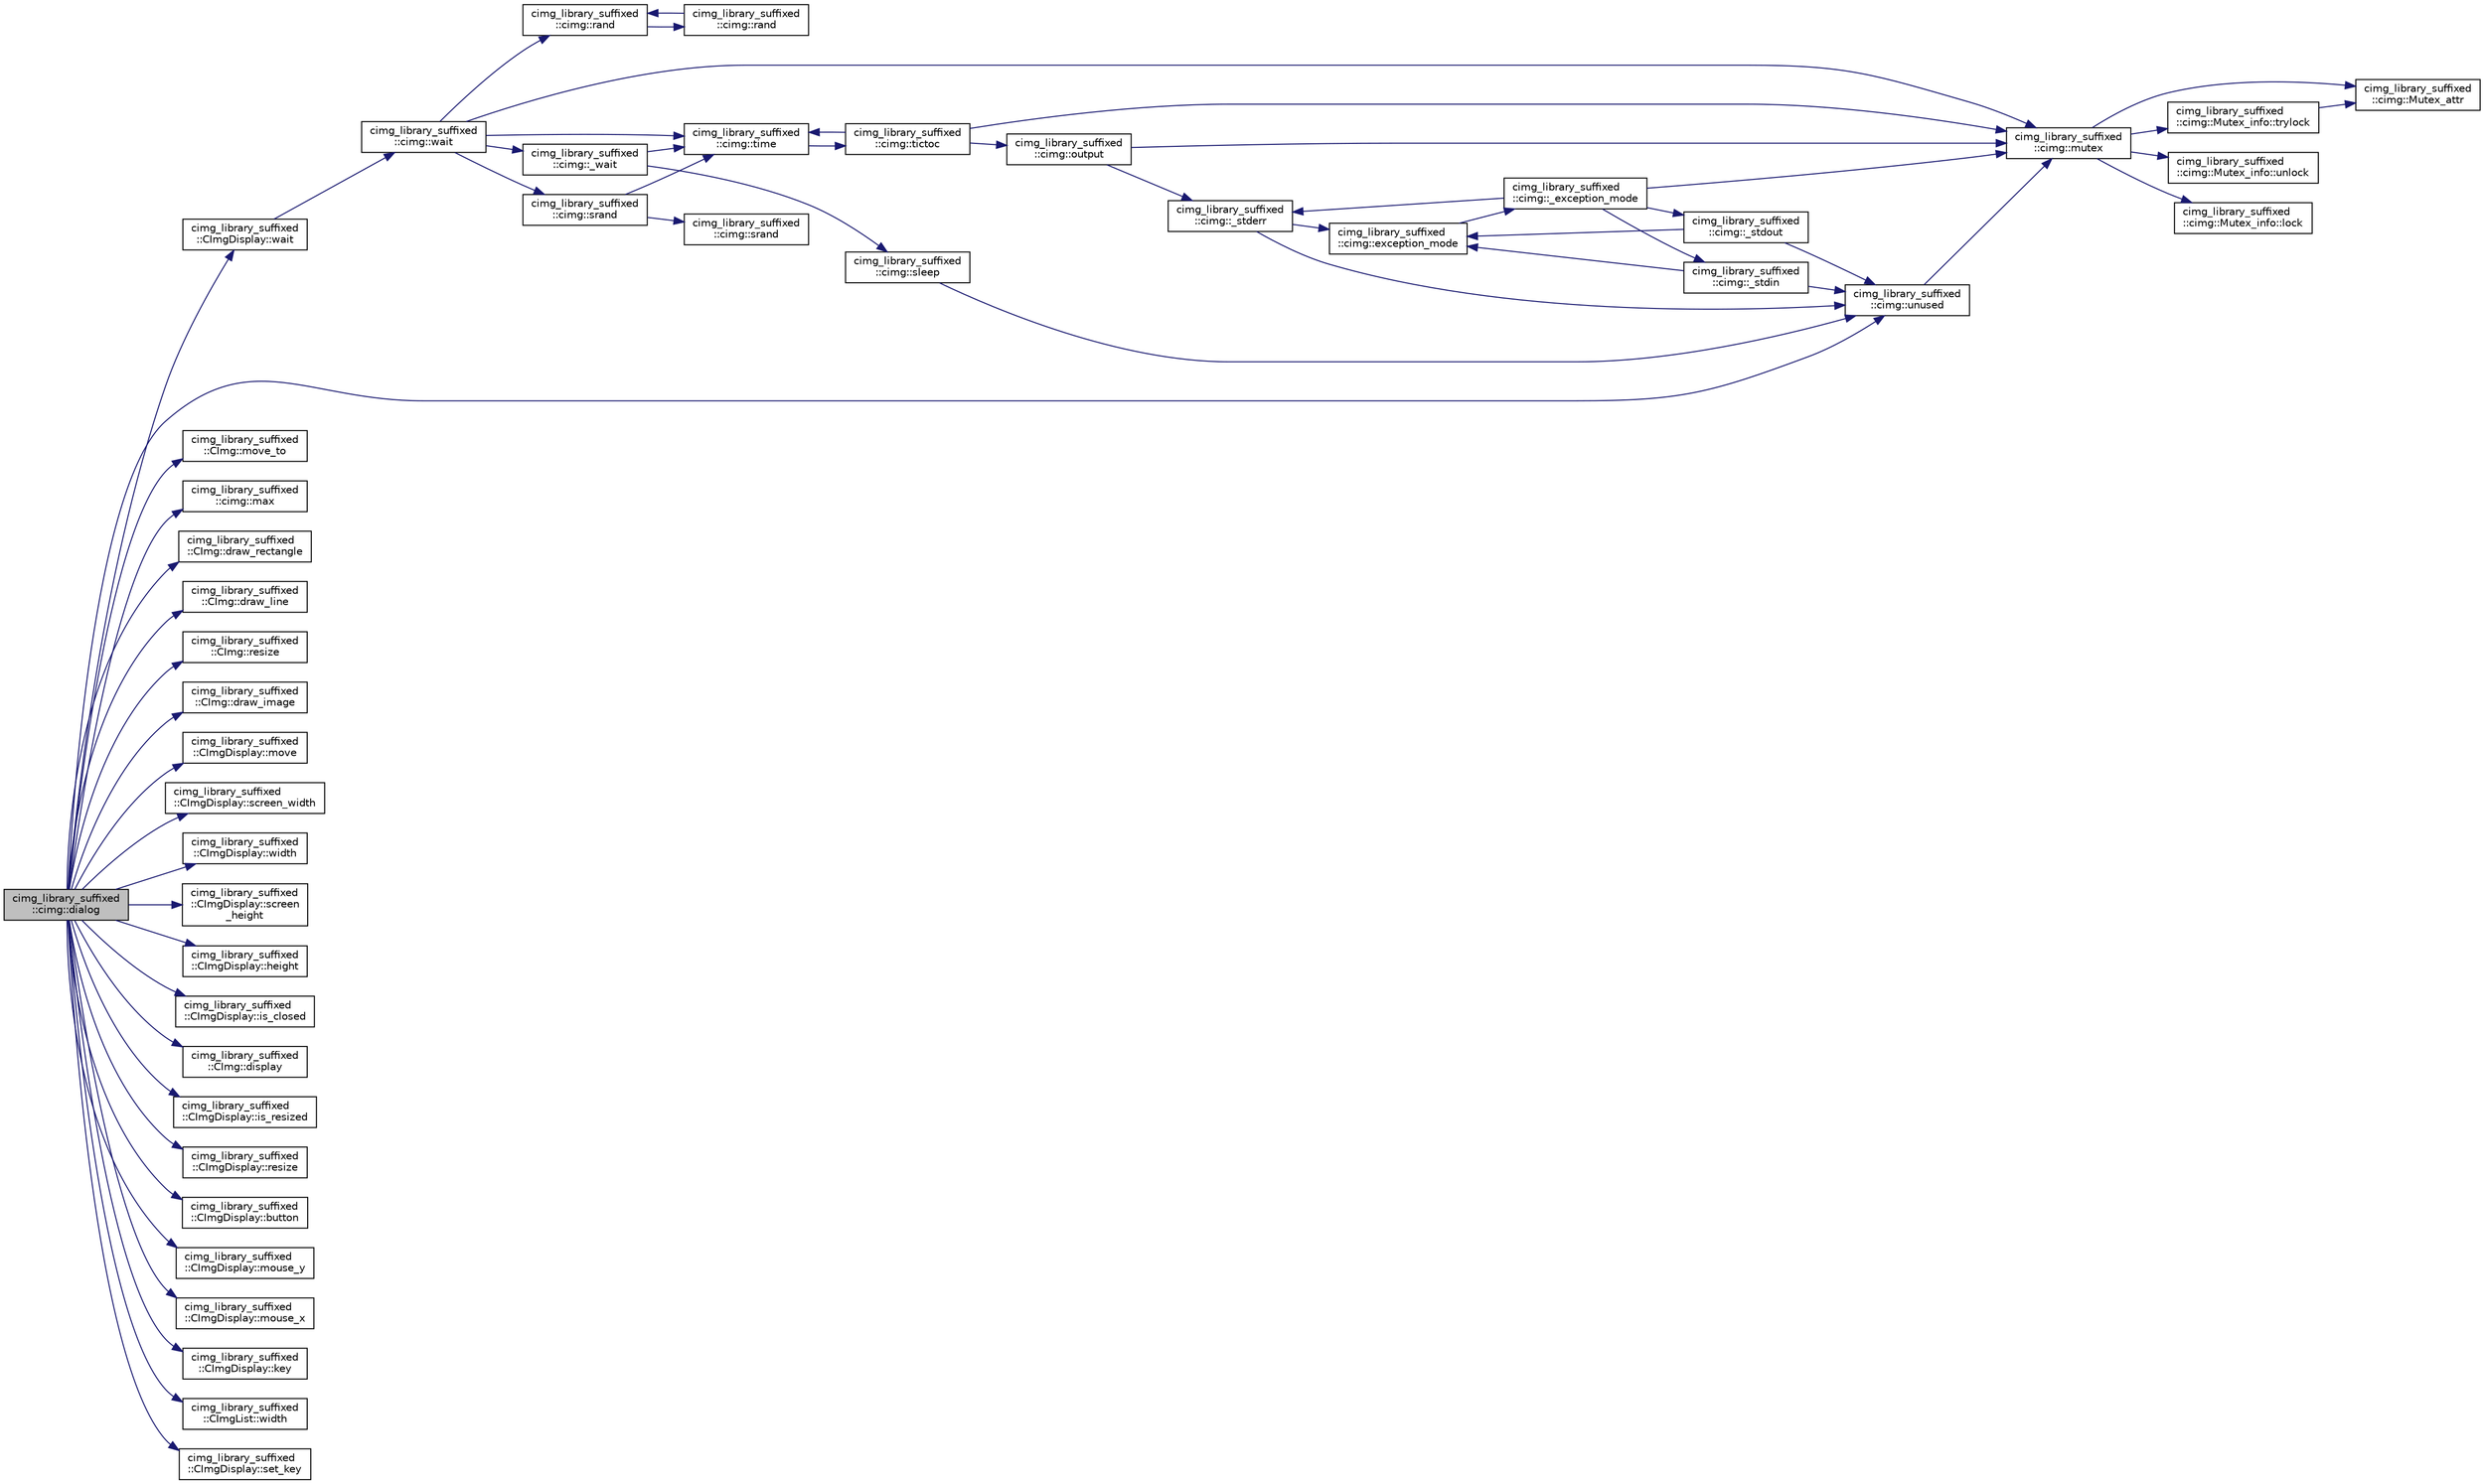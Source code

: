 digraph "cimg_library_suffixed::cimg::dialog"
{
  edge [fontname="Helvetica",fontsize="10",labelfontname="Helvetica",labelfontsize="10"];
  node [fontname="Helvetica",fontsize="10",shape=record];
  rankdir="LR";
  Node1001 [label="cimg_library_suffixed\l::cimg::dialog",height=0.2,width=0.4,color="black", fillcolor="grey75", style="filled", fontcolor="black"];
  Node1001 -> Node1002 [color="midnightblue",fontsize="10",style="solid",fontname="Helvetica"];
  Node1002 [label="cimg_library_suffixed\l::cimg::unused",height=0.2,width=0.4,color="black", fillcolor="white", style="filled",URL="$namespacecimg__library__suffixed_1_1cimg.html#a79aef0cbcf66ceb71c2b74cb66b4deb2",tooltip="Avoid warning messages due to unused parameters. Do nothing actually. "];
  Node1002 -> Node1003 [color="midnightblue",fontsize="10",style="solid",fontname="Helvetica"];
  Node1003 [label="cimg_library_suffixed\l::cimg::mutex",height=0.2,width=0.4,color="black", fillcolor="white", style="filled",URL="$namespacecimg__library__suffixed_1_1cimg.html#a9e739e4b4ac058abfba069466617b914"];
  Node1003 -> Node1004 [color="midnightblue",fontsize="10",style="solid",fontname="Helvetica"];
  Node1004 [label="cimg_library_suffixed\l::cimg::Mutex_attr",height=0.2,width=0.4,color="black", fillcolor="white", style="filled",URL="$namespacecimg__library__suffixed_1_1cimg.html#aa0e1bc96ae6e235dc5b67b8b0a466166"];
  Node1003 -> Node1005 [color="midnightblue",fontsize="10",style="solid",fontname="Helvetica"];
  Node1005 [label="cimg_library_suffixed\l::cimg::Mutex_info::unlock",height=0.2,width=0.4,color="black", fillcolor="white", style="filled",URL="$structcimg__library__suffixed_1_1cimg_1_1_mutex__info.html#afac3fa5f107ad4795fb867050f616555"];
  Node1003 -> Node1006 [color="midnightblue",fontsize="10",style="solid",fontname="Helvetica"];
  Node1006 [label="cimg_library_suffixed\l::cimg::Mutex_info::lock",height=0.2,width=0.4,color="black", fillcolor="white", style="filled",URL="$structcimg__library__suffixed_1_1cimg_1_1_mutex__info.html#a6cc8e26847a1aa649febed03d70182e7"];
  Node1003 -> Node1007 [color="midnightblue",fontsize="10",style="solid",fontname="Helvetica"];
  Node1007 [label="cimg_library_suffixed\l::cimg::Mutex_info::trylock",height=0.2,width=0.4,color="black", fillcolor="white", style="filled",URL="$structcimg__library__suffixed_1_1cimg_1_1_mutex__info.html#a9bf4ed1e1dfe6f28fa6250cd04f3c900"];
  Node1007 -> Node1004 [color="midnightblue",fontsize="10",style="solid",fontname="Helvetica"];
  Node1001 -> Node1008 [color="midnightblue",fontsize="10",style="solid",fontname="Helvetica"];
  Node1008 [label="cimg_library_suffixed\l::CImg::move_to",height=0.2,width=0.4,color="black", fillcolor="white", style="filled",URL="$structcimg__library__suffixed_1_1_c_img.html#a679b1e1a7717fbb6be2352355e69f077",tooltip="Transfer content of an image instance into another one. "];
  Node1001 -> Node1009 [color="midnightblue",fontsize="10",style="solid",fontname="Helvetica"];
  Node1009 [label="cimg_library_suffixed\l::cimg::max",height=0.2,width=0.4,color="black", fillcolor="white", style="filled",URL="$namespacecimg__library__suffixed_1_1cimg.html#a4b4cabc621d732787bca13016ea8026a",tooltip="Return the maximum between four values. "];
  Node1001 -> Node1010 [color="midnightblue",fontsize="10",style="solid",fontname="Helvetica"];
  Node1010 [label="cimg_library_suffixed\l::CImg::draw_rectangle",height=0.2,width=0.4,color="black", fillcolor="white", style="filled",URL="$structcimg__library__suffixed_1_1_c_img.html#aaba73a464f3efc3a88565f000216e86c",tooltip="Draw a filled 4d rectangle. "];
  Node1001 -> Node1011 [color="midnightblue",fontsize="10",style="solid",fontname="Helvetica"];
  Node1011 [label="cimg_library_suffixed\l::CImg::draw_line",height=0.2,width=0.4,color="black", fillcolor="white", style="filled",URL="$structcimg__library__suffixed_1_1_c_img.html#aa53f7c9ad99ba2362308a55b68b6ecba",tooltip="Draw a 2d line. "];
  Node1001 -> Node1012 [color="midnightblue",fontsize="10",style="solid",fontname="Helvetica"];
  Node1012 [label="cimg_library_suffixed\l::CImg::resize",height=0.2,width=0.4,color="black", fillcolor="white", style="filled",URL="$structcimg__library__suffixed_1_1_c_img.html#adf42a4d63a14a4199e4703743b217075",tooltip="Resize image to new dimensions. "];
  Node1001 -> Node1013 [color="midnightblue",fontsize="10",style="solid",fontname="Helvetica"];
  Node1013 [label="cimg_library_suffixed\l::CImg::draw_image",height=0.2,width=0.4,color="black", fillcolor="white", style="filled",URL="$structcimg__library__suffixed_1_1_c_img.html#a4dfe9a9fb78df031a5750e7898af3d9e",tooltip="Draw an image. "];
  Node1001 -> Node1014 [color="midnightblue",fontsize="10",style="solid",fontname="Helvetica"];
  Node1014 [label="cimg_library_suffixed\l::CImgDisplay::move",height=0.2,width=0.4,color="black", fillcolor="white", style="filled",URL="$structcimg__library__suffixed_1_1_c_img_display.html#aba5d6f1e8a3f1d086ca4defe91aa94a6",tooltip="Move associated window to a new location. "];
  Node1001 -> Node1015 [color="midnightblue",fontsize="10",style="solid",fontname="Helvetica"];
  Node1015 [label="cimg_library_suffixed\l::CImgDisplay::screen_width",height=0.2,width=0.4,color="black", fillcolor="white", style="filled",URL="$structcimg__library__suffixed_1_1_c_img_display.html#ab3681646247ba684f7161cf13b2ce624",tooltip="Return width of the screen (current resolution along the X-axis). "];
  Node1001 -> Node1016 [color="midnightblue",fontsize="10",style="solid",fontname="Helvetica"];
  Node1016 [label="cimg_library_suffixed\l::CImgDisplay::width",height=0.2,width=0.4,color="black", fillcolor="white", style="filled",URL="$structcimg__library__suffixed_1_1_c_img_display.html#a7b08f09ace9b615eee0ff19846c4b6f8",tooltip="Return display width. "];
  Node1001 -> Node1017 [color="midnightblue",fontsize="10",style="solid",fontname="Helvetica"];
  Node1017 [label="cimg_library_suffixed\l::CImgDisplay::screen\l_height",height=0.2,width=0.4,color="black", fillcolor="white", style="filled",URL="$structcimg__library__suffixed_1_1_c_img_display.html#a7d6abd2c5735049f6518e73b28fe278d",tooltip="Return height of the screen (current resolution along the Y-axis). "];
  Node1001 -> Node1018 [color="midnightblue",fontsize="10",style="solid",fontname="Helvetica"];
  Node1018 [label="cimg_library_suffixed\l::CImgDisplay::height",height=0.2,width=0.4,color="black", fillcolor="white", style="filled",URL="$structcimg__library__suffixed_1_1_c_img_display.html#a5604a6886d51d1070ed2ddc568a848f2",tooltip="Return display height. "];
  Node1001 -> Node1019 [color="midnightblue",fontsize="10",style="solid",fontname="Helvetica"];
  Node1019 [label="cimg_library_suffixed\l::CImgDisplay::is_closed",height=0.2,width=0.4,color="black", fillcolor="white", style="filled",URL="$structcimg__library__suffixed_1_1_c_img_display.html#a6fa9d8294099dc9e1e6f67cc67e159c6",tooltip="Return true if display is closed (i.e. not visible on the screen), false otherwise. "];
  Node1001 -> Node1020 [color="midnightblue",fontsize="10",style="solid",fontname="Helvetica"];
  Node1020 [label="cimg_library_suffixed\l::CImg::display",height=0.2,width=0.4,color="black", fillcolor="white", style="filled",URL="$structcimg__library__suffixed_1_1_c_img.html#a33594316b522954b5388986c9b15a52a",tooltip="Display image into a CImgDisplay window. "];
  Node1001 -> Node1021 [color="midnightblue",fontsize="10",style="solid",fontname="Helvetica"];
  Node1021 [label="cimg_library_suffixed\l::CImgDisplay::wait",height=0.2,width=0.4,color="black", fillcolor="white", style="filled",URL="$structcimg__library__suffixed_1_1_c_img_display.html#a6ba54ea916f502d782ccb787ce02ccbd",tooltip="Wait for any user event occuring on the current display. "];
  Node1021 -> Node1022 [color="midnightblue",fontsize="10",style="solid",fontname="Helvetica"];
  Node1022 [label="cimg_library_suffixed\l::cimg::wait",height=0.2,width=0.4,color="black", fillcolor="white", style="filled",URL="$namespacecimg__library__suffixed_1_1cimg.html#a8431f8cf0989f40df3b6ac7d9dc90abd",tooltip="Wait for a given number of milliseconds since the last call to wait(). "];
  Node1022 -> Node1003 [color="midnightblue",fontsize="10",style="solid",fontname="Helvetica"];
  Node1022 -> Node1023 [color="midnightblue",fontsize="10",style="solid",fontname="Helvetica"];
  Node1023 [label="cimg_library_suffixed\l::cimg::time",height=0.2,width=0.4,color="black", fillcolor="white", style="filled",URL="$namespacecimg__library__suffixed_1_1cimg.html#a71a3c7b37befc7a4313dfcdd80271bce",tooltip="Return the value of a system timer, with a millisecond precision. "];
  Node1023 -> Node1024 [color="midnightblue",fontsize="10",style="solid",fontname="Helvetica"];
  Node1024 [label="cimg_library_suffixed\l::cimg::tictoc",height=0.2,width=0.4,color="black", fillcolor="white", style="filled",URL="$namespacecimg__library__suffixed_1_1cimg.html#ab47e3a7718b582df77725470f3824eb4"];
  Node1024 -> Node1003 [color="midnightblue",fontsize="10",style="solid",fontname="Helvetica"];
  Node1024 -> Node1023 [color="midnightblue",fontsize="10",style="solid",fontname="Helvetica"];
  Node1024 -> Node1025 [color="midnightblue",fontsize="10",style="solid",fontname="Helvetica"];
  Node1025 [label="cimg_library_suffixed\l::cimg::output",height=0.2,width=0.4,color="black", fillcolor="white", style="filled",URL="$namespacecimg__library__suffixed_1_1cimg.html#ada686776cc71803df391eea79cd1b3e5",tooltip="Get/set default output stream for the  library messages. "];
  Node1025 -> Node1003 [color="midnightblue",fontsize="10",style="solid",fontname="Helvetica"];
  Node1025 -> Node1026 [color="midnightblue",fontsize="10",style="solid",fontname="Helvetica"];
  Node1026 [label="cimg_library_suffixed\l::cimg::_stderr",height=0.2,width=0.4,color="black", fillcolor="white", style="filled",URL="$namespacecimg__library__suffixed_1_1cimg.html#aab8db7528c32a8fd3a3dc471e662782e"];
  Node1026 -> Node1002 [color="midnightblue",fontsize="10",style="solid",fontname="Helvetica"];
  Node1026 -> Node1027 [color="midnightblue",fontsize="10",style="solid",fontname="Helvetica"];
  Node1027 [label="cimg_library_suffixed\l::cimg::exception_mode",height=0.2,width=0.4,color="black", fillcolor="white", style="filled",URL="$namespacecimg__library__suffixed_1_1cimg.html#aeafab144366eddd11360f32f468fa4af",tooltip="Set current  exception mode. "];
  Node1027 -> Node1028 [color="midnightblue",fontsize="10",style="solid",fontname="Helvetica"];
  Node1028 [label="cimg_library_suffixed\l::cimg::_exception_mode",height=0.2,width=0.4,color="black", fillcolor="white", style="filled",URL="$namespacecimg__library__suffixed_1_1cimg.html#a6c578f866de2be9be7e385d693c758c8"];
  Node1028 -> Node1003 [color="midnightblue",fontsize="10",style="solid",fontname="Helvetica"];
  Node1028 -> Node1029 [color="midnightblue",fontsize="10",style="solid",fontname="Helvetica"];
  Node1029 [label="cimg_library_suffixed\l::cimg::_stdin",height=0.2,width=0.4,color="black", fillcolor="white", style="filled",URL="$namespacecimg__library__suffixed_1_1cimg.html#a01a3b743897290604513ea6d847c9886"];
  Node1029 -> Node1002 [color="midnightblue",fontsize="10",style="solid",fontname="Helvetica"];
  Node1029 -> Node1027 [color="midnightblue",fontsize="10",style="solid",fontname="Helvetica"];
  Node1028 -> Node1030 [color="midnightblue",fontsize="10",style="solid",fontname="Helvetica"];
  Node1030 [label="cimg_library_suffixed\l::cimg::_stdout",height=0.2,width=0.4,color="black", fillcolor="white", style="filled",URL="$namespacecimg__library__suffixed_1_1cimg.html#a493220746e5df3466568bd7862825008"];
  Node1030 -> Node1002 [color="midnightblue",fontsize="10",style="solid",fontname="Helvetica"];
  Node1030 -> Node1027 [color="midnightblue",fontsize="10",style="solid",fontname="Helvetica"];
  Node1028 -> Node1026 [color="midnightblue",fontsize="10",style="solid",fontname="Helvetica"];
  Node1022 -> Node1031 [color="midnightblue",fontsize="10",style="solid",fontname="Helvetica"];
  Node1031 [label="cimg_library_suffixed\l::cimg::_wait",height=0.2,width=0.4,color="black", fillcolor="white", style="filled",URL="$namespacecimg__library__suffixed_1_1cimg.html#a204c82b3ebad23bf1c996e216bbed9ad"];
  Node1031 -> Node1023 [color="midnightblue",fontsize="10",style="solid",fontname="Helvetica"];
  Node1031 -> Node1032 [color="midnightblue",fontsize="10",style="solid",fontname="Helvetica"];
  Node1032 [label="cimg_library_suffixed\l::cimg::sleep",height=0.2,width=0.4,color="black", fillcolor="white", style="filled",URL="$namespacecimg__library__suffixed_1_1cimg.html#aa2bf8fb0d97c122cbc52e1f2e167e8a6",tooltip="Sleep for a given numbers of milliseconds. "];
  Node1032 -> Node1002 [color="midnightblue",fontsize="10",style="solid",fontname="Helvetica"];
  Node1022 -> Node1033 [color="midnightblue",fontsize="10",style="solid",fontname="Helvetica"];
  Node1033 [label="cimg_library_suffixed\l::cimg::srand",height=0.2,width=0.4,color="black", fillcolor="white", style="filled",URL="$namespacecimg__library__suffixed_1_1cimg.html#ab77520695d7b96687093353c613c410c"];
  Node1033 -> Node1023 [color="midnightblue",fontsize="10",style="solid",fontname="Helvetica"];
  Node1033 -> Node1034 [color="midnightblue",fontsize="10",style="solid",fontname="Helvetica"];
  Node1034 [label="cimg_library_suffixed\l::cimg::srand",height=0.2,width=0.4,color="black", fillcolor="white", style="filled",URL="$namespacecimg__library__suffixed_1_1cimg.html#abae779a6d52b74e3a46e75a6c5b6e49e"];
  Node1022 -> Node1035 [color="midnightblue",fontsize="10",style="solid",fontname="Helvetica"];
  Node1035 [label="cimg_library_suffixed\l::cimg::rand",height=0.2,width=0.4,color="black", fillcolor="white", style="filled",URL="$namespacecimg__library__suffixed_1_1cimg.html#ab7c09300be61c8a3361c379069100252",tooltip="Return a random variable uniformely distributed between [val_min,val_max]. "];
  Node1035 -> Node1036 [color="midnightblue",fontsize="10",style="solid",fontname="Helvetica"];
  Node1036 [label="cimg_library_suffixed\l::cimg::rand",height=0.2,width=0.4,color="black", fillcolor="white", style="filled",URL="$namespacecimg__library__suffixed_1_1cimg.html#af5cd3397f819c13ccb17e05a7db736b1",tooltip="Return a random variable uniformely distributed between [0,val_max]. "];
  Node1036 -> Node1035 [color="midnightblue",fontsize="10",style="solid",fontname="Helvetica"];
  Node1001 -> Node1037 [color="midnightblue",fontsize="10",style="solid",fontname="Helvetica"];
  Node1037 [label="cimg_library_suffixed\l::CImgDisplay::is_resized",height=0.2,width=0.4,color="black", fillcolor="white", style="filled",URL="$structcimg__library__suffixed_1_1_c_img_display.html#a0dba5af2cd3044396cc706678cee4a00",tooltip="Return true if associated window has been resized on the screen, false otherwise. ..."];
  Node1001 -> Node1038 [color="midnightblue",fontsize="10",style="solid",fontname="Helvetica"];
  Node1038 [label="cimg_library_suffixed\l::CImgDisplay::resize",height=0.2,width=0.4,color="black", fillcolor="white", style="filled",URL="$structcimg__library__suffixed_1_1_c_img_display.html#a35a57d0053db927961c5d3a12918055a",tooltip="Resize display to the size of the associated window. "];
  Node1001 -> Node1039 [color="midnightblue",fontsize="10",style="solid",fontname="Helvetica"];
  Node1039 [label="cimg_library_suffixed\l::CImgDisplay::button",height=0.2,width=0.4,color="black", fillcolor="white", style="filled",URL="$structcimg__library__suffixed_1_1_c_img_display.html#a78f937ad8000675d0293a8d7e20627fa",tooltip="Return current state of the mouse buttons. "];
  Node1001 -> Node1040 [color="midnightblue",fontsize="10",style="solid",fontname="Helvetica"];
  Node1040 [label="cimg_library_suffixed\l::CImgDisplay::mouse_y",height=0.2,width=0.4,color="black", fillcolor="white", style="filled",URL="$structcimg__library__suffixed_1_1_c_img_display.html#a1ffc2df4868b1ab0c3665e0b8175dd07",tooltip="Return Y-coordinate of the mouse pointer. "];
  Node1001 -> Node1041 [color="midnightblue",fontsize="10",style="solid",fontname="Helvetica"];
  Node1041 [label="cimg_library_suffixed\l::CImgDisplay::mouse_x",height=0.2,width=0.4,color="black", fillcolor="white", style="filled",URL="$structcimg__library__suffixed_1_1_c_img_display.html#aa70a8fffd122d505ff4e3a487c36786a",tooltip="Return X-coordinate of the mouse pointer. "];
  Node1001 -> Node1042 [color="midnightblue",fontsize="10",style="solid",fontname="Helvetica"];
  Node1042 [label="cimg_library_suffixed\l::CImgDisplay::key",height=0.2,width=0.4,color="black", fillcolor="white", style="filled",URL="$structcimg__library__suffixed_1_1_c_img_display.html#a8eb7cd4bd6e6593689f82d157caf3ec1",tooltip="Return one entry from the pressed keys history. "];
  Node1001 -> Node1043 [color="midnightblue",fontsize="10",style="solid",fontname="Helvetica"];
  Node1043 [label="cimg_library_suffixed\l::CImgList::width",height=0.2,width=0.4,color="black", fillcolor="white", style="filled",URL="$structcimg__library__suffixed_1_1_c_img_list.html#a60d81967a11f946a46ab28f2f14109f7",tooltip="Return the size of the list, i.e. the number of images contained in it. "];
  Node1001 -> Node1044 [color="midnightblue",fontsize="10",style="solid",fontname="Helvetica"];
  Node1044 [label="cimg_library_suffixed\l::CImgDisplay::set_key",height=0.2,width=0.4,color="black", fillcolor="white", style="filled",URL="$structcimg__library__suffixed_1_1_c_img_display.html#a23693d0cc3adc326739bafdc0f3ad3ed",tooltip="Flush all key events. "];
}
